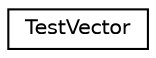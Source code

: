 digraph "Graphical Class Hierarchy"
{
 // LATEX_PDF_SIZE
  edge [fontname="Helvetica",fontsize="10",labelfontname="Helvetica",labelfontsize="10"];
  node [fontname="Helvetica",fontsize="10",shape=record];
  rankdir="LR";
  Node0 [label="TestVector",height=0.2,width=0.4,color="black", fillcolor="white", style="filled",URL="$struct_test_vector.html",tooltip=" "];
}

